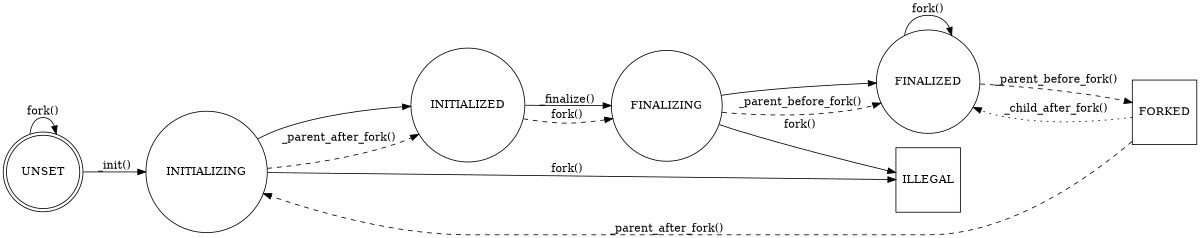 digraph bxilog_fsm {
    rankdir=LR;
    size="8,5"

    node [shape = doublecircle ]; UNSET;
    node [shape=circle];INITIALIZING;
    node [shape=circle]; INITIALIZED;
    node [shape=circle];FINALIZING;
    node [shape=circle];FINALIZED;
    node [shape=square];ILLEGAL;
    node [shape=square];FORKED;
    


    UNSET -> INITIALIZING [label="_init()"];
    INITIALIZING -> INITIALIZED;
    INITIALIZED -> FINALIZING [label="_finalize()"];
    FINALIZING -> FINALIZED;
    UNSET -> UNSET [label="fork()"];
    FINALIZED -> FINALIZED [label="fork()"];
    INITIALIZING -> ILLEGAL [label="fork()"];
    FINALIZING -> ILLEGAL [label="fork()"];

	INITIALIZED -> FINALIZING [label="fork()", style="dashed"];
    FINALIZING -> FINALIZED [label="_parent_before_fork()", style="dashed"];
    FINALIZED -> FORKED [label="_parent_before_fork()", style="dashed"];
    FORKED -> INITIALIZING [label="_parent_after_fork()", style="dashed"];
    INITIALIZING -> INITIALIZED [label="_parent_after_fork()", style="dashed"];
    
    FORKED -> FINALIZED [label="_child_after_fork()", style="dotted"];

}